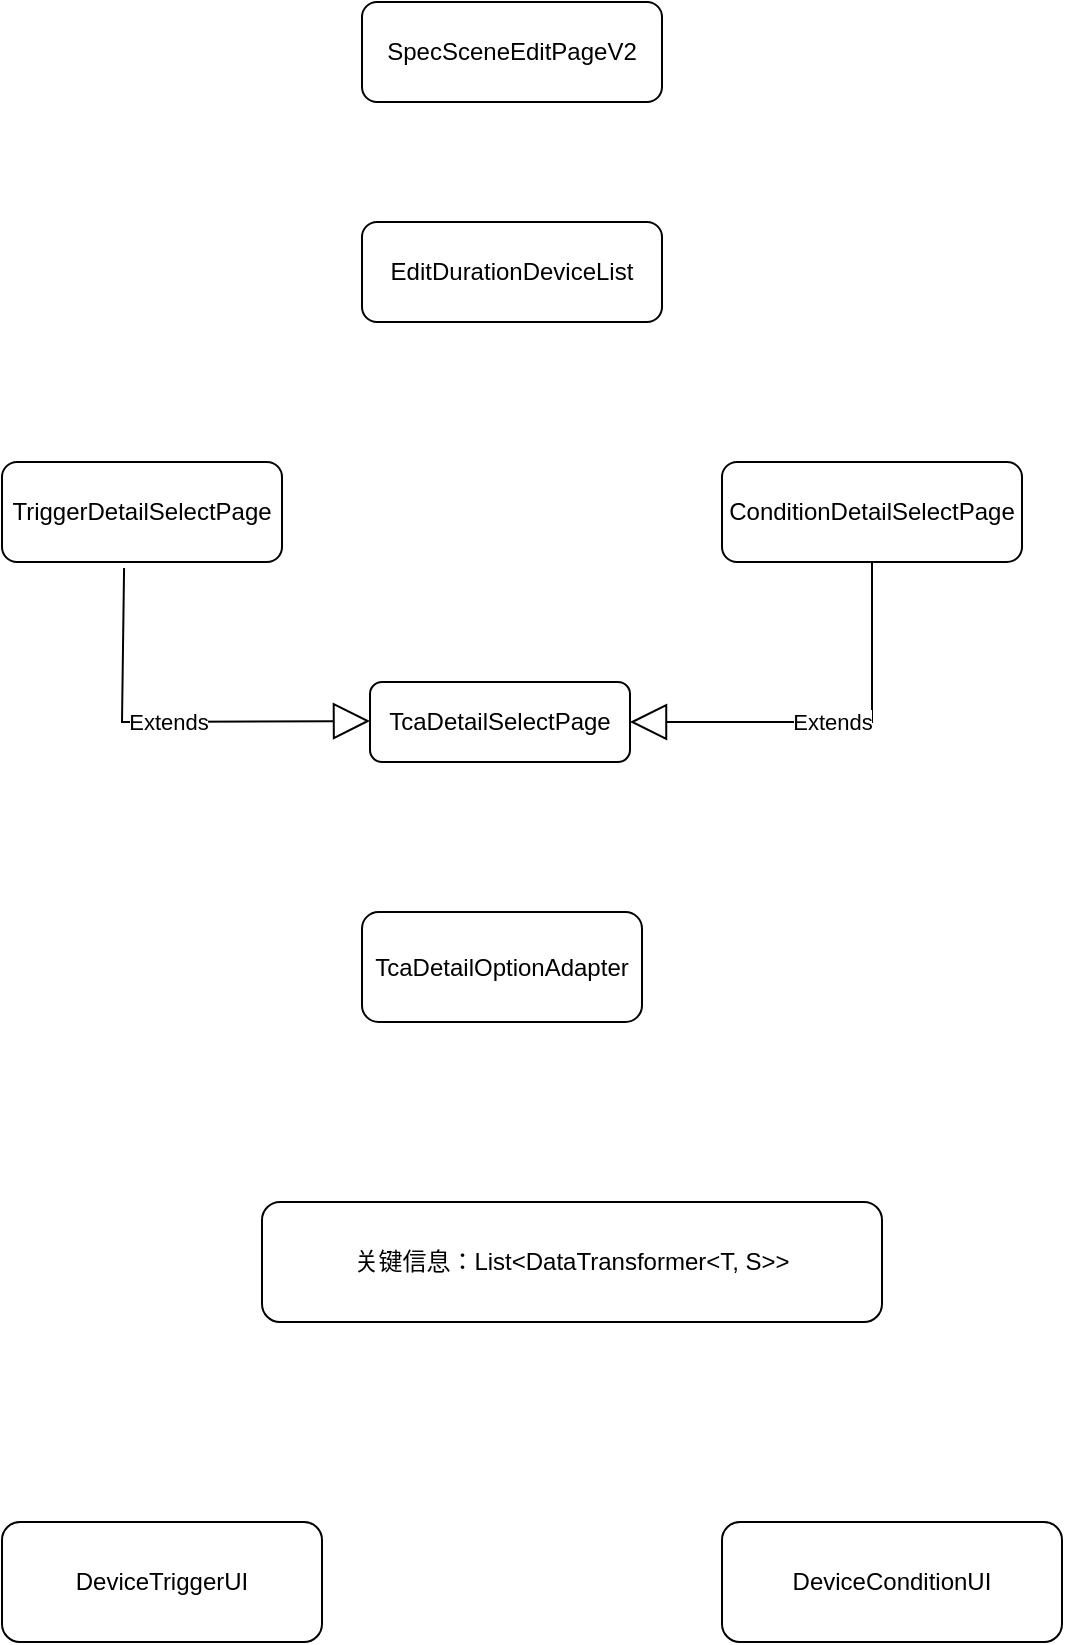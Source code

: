 <mxfile version="28.0.9">
  <diagram name="第 1 页" id="XXLFnL1ZtlMYqw0p0I9N">
    <mxGraphModel dx="1426" dy="761" grid="1" gridSize="10" guides="1" tooltips="1" connect="1" arrows="1" fold="1" page="1" pageScale="1" pageWidth="827" pageHeight="1169" math="0" shadow="0">
      <root>
        <mxCell id="0" />
        <mxCell id="1" parent="0" />
        <mxCell id="48h-sI23R1V_ZkSE89mK-1" value="SpecSceneEditPageV2" style="rounded=1;whiteSpace=wrap;html=1;" parent="1" vertex="1">
          <mxGeometry x="280" y="100" width="150" height="50" as="geometry" />
        </mxCell>
        <mxCell id="bBRKi4XoIYZRVLOm80eH-1" value="EditDurationDeviceList" style="rounded=1;whiteSpace=wrap;html=1;" vertex="1" parent="1">
          <mxGeometry x="280" y="210" width="150" height="50" as="geometry" />
        </mxCell>
        <mxCell id="bBRKi4XoIYZRVLOm80eH-2" value="TriggerDetailSelectPage" style="rounded=1;whiteSpace=wrap;html=1;" vertex="1" parent="1">
          <mxGeometry x="100" y="330" width="140" height="50" as="geometry" />
        </mxCell>
        <mxCell id="bBRKi4XoIYZRVLOm80eH-3" value="ConditionDetailSelectPage" style="rounded=1;whiteSpace=wrap;html=1;" vertex="1" parent="1">
          <mxGeometry x="460" y="330" width="150" height="50" as="geometry" />
        </mxCell>
        <mxCell id="bBRKi4XoIYZRVLOm80eH-4" value="TcaDetailSelectPage" style="rounded=1;whiteSpace=wrap;html=1;" vertex="1" parent="1">
          <mxGeometry x="284" y="440" width="130" height="40" as="geometry" />
        </mxCell>
        <mxCell id="bBRKi4XoIYZRVLOm80eH-5" value="TcaDetailOptionAdapter" style="rounded=1;whiteSpace=wrap;html=1;" vertex="1" parent="1">
          <mxGeometry x="280" y="555" width="140" height="55" as="geometry" />
        </mxCell>
        <mxCell id="bBRKi4XoIYZRVLOm80eH-7" value="Extends" style="endArrow=block;endSize=16;endFill=0;html=1;rounded=0;exitX=0.436;exitY=1.06;exitDx=0;exitDy=0;exitPerimeter=0;" edge="1" parent="1" source="bBRKi4XoIYZRVLOm80eH-2">
          <mxGeometry width="160" relative="1" as="geometry">
            <mxPoint x="124" y="459.5" as="sourcePoint" />
            <mxPoint x="284" y="459.5" as="targetPoint" />
            <Array as="points">
              <mxPoint x="160" y="460" />
            </Array>
          </mxGeometry>
        </mxCell>
        <mxCell id="bBRKi4XoIYZRVLOm80eH-8" value="Extends" style="endArrow=block;endSize=16;endFill=0;html=1;rounded=0;exitX=0.5;exitY=1;exitDx=0;exitDy=0;entryX=1;entryY=0.5;entryDx=0;entryDy=0;" edge="1" parent="1" source="bBRKi4XoIYZRVLOm80eH-3" target="bBRKi4XoIYZRVLOm80eH-4">
          <mxGeometry width="160" relative="1" as="geometry">
            <mxPoint x="511" y="403" as="sourcePoint" />
            <mxPoint x="634" y="479.5" as="targetPoint" />
            <Array as="points">
              <mxPoint x="535" y="460" />
            </Array>
          </mxGeometry>
        </mxCell>
        <mxCell id="bBRKi4XoIYZRVLOm80eH-9" value="关键信息：List&amp;lt;DataTransformer&amp;lt;T, S&amp;gt;&amp;gt;" style="rounded=1;whiteSpace=wrap;html=1;" vertex="1" parent="1">
          <mxGeometry x="230" y="700" width="310" height="60" as="geometry" />
        </mxCell>
        <mxCell id="bBRKi4XoIYZRVLOm80eH-10" value="DeviceTriggerUI" style="rounded=1;whiteSpace=wrap;html=1;" vertex="1" parent="1">
          <mxGeometry x="100" y="860" width="160" height="60" as="geometry" />
        </mxCell>
        <mxCell id="bBRKi4XoIYZRVLOm80eH-11" value="DeviceConditionUI" style="rounded=1;whiteSpace=wrap;html=1;" vertex="1" parent="1">
          <mxGeometry x="460" y="860" width="170" height="60" as="geometry" />
        </mxCell>
      </root>
    </mxGraphModel>
  </diagram>
</mxfile>
